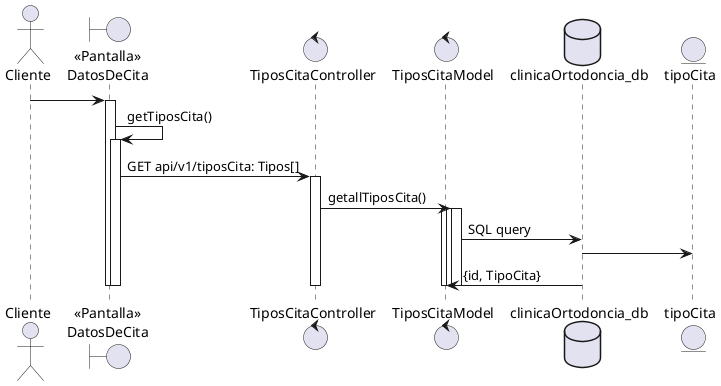 
@startuml

actor "Cliente" as actorCliente
boundary "<<Pantalla>>\nDatosDeCita" as boundryPantallaDatosDeCita

actorCliente -> boundryPantallaDatosDeCita
activate boundryPantallaDatosDeCita
    boundryPantallaDatosDeCita -> boundryPantallaDatosDeCita: getTiposCita()
    activate boundryPantallaDatosDeCita
        control "TiposCitaController" as tiposCitaController
            control "TiposCitaModel" as tiposCitaModel
            boundryPantallaDatosDeCita -> tiposCitaController: GET api/v1/tiposCita: Tipos[]
            activate tiposCitaController
                tiposCitaController -> tiposCitaModel: getallTiposCita()
                activate tiposCitaModel
                    database "clinicaOrtodoncia_db" as dbClinica
                    entity tipoCita
                    
                    activate tiposCitaModel
                        activate tiposCitaModel
                            tiposCitaModel -> dbClinica: SQL query
                            dbClinica -> tipoCita
                            dbClinica -> tiposCitaModel: {id, TipoCita}
                        deactivate

                    deactivate
                deactivate tiposCitaModel
            deactivate tiposCitaController
        deactivate boundryPantallaDatosDeCita
    deactivate boundryPantallaDatosDeCita
deactivate actorCliente

@enduml



